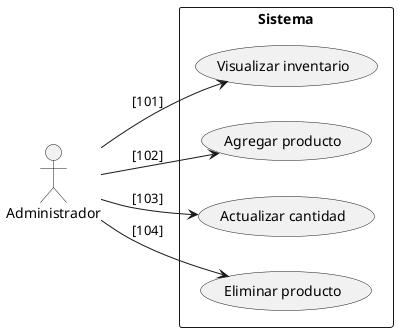 @startuml
left to right direction
actor Administrador as Admin
rectangle Sistema {
  Admin --> (Visualizar inventario) : [101]
  Admin --> (Agregar producto) : [102]
  Admin --> (Actualizar cantidad) : [103]
  Admin --> (Eliminar producto) : [104]
}
@enduml


